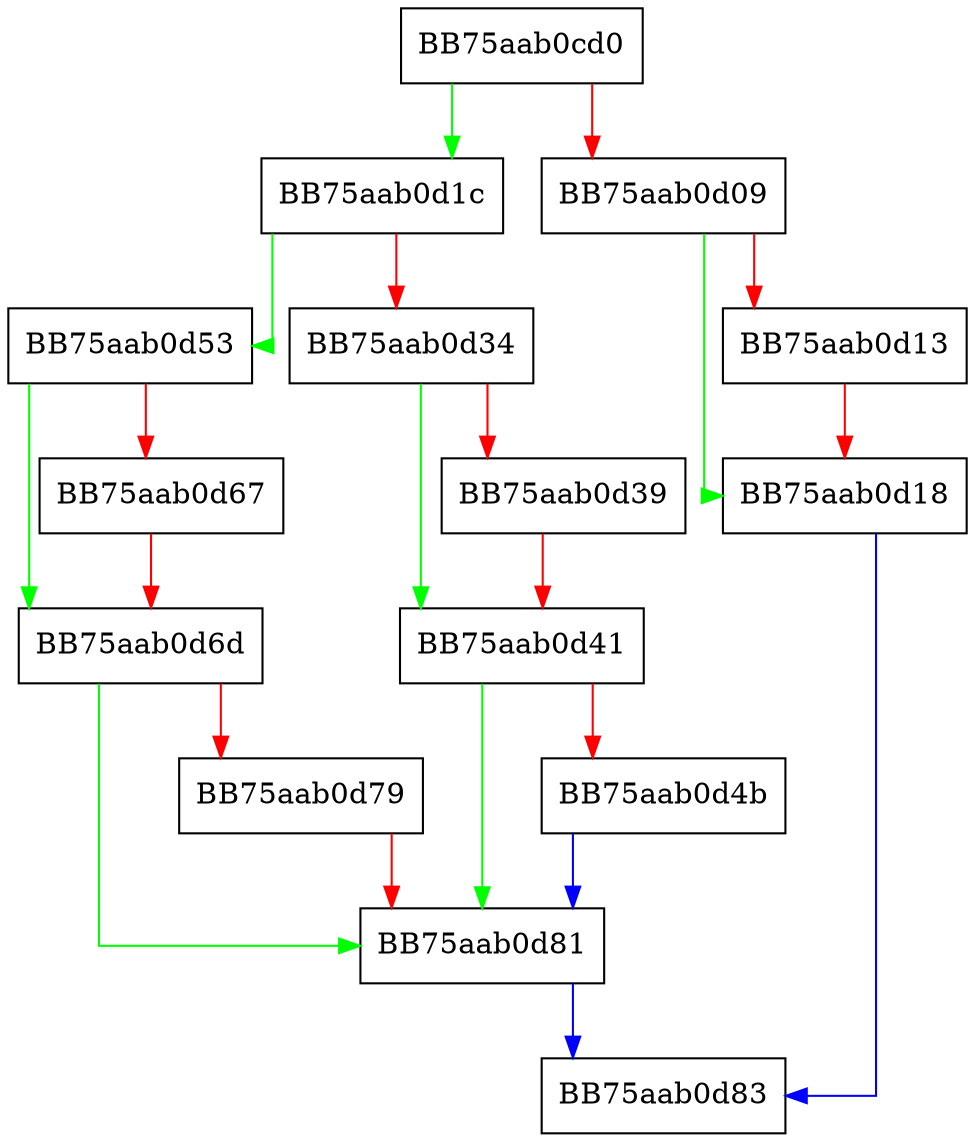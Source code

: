 digraph LoadInboxOffreg {
  node [shape="box"];
  graph [splines=ortho];
  BB75aab0cd0 -> BB75aab0d1c [color="green"];
  BB75aab0cd0 -> BB75aab0d09 [color="red"];
  BB75aab0d09 -> BB75aab0d18 [color="green"];
  BB75aab0d09 -> BB75aab0d13 [color="red"];
  BB75aab0d13 -> BB75aab0d18 [color="red"];
  BB75aab0d18 -> BB75aab0d83 [color="blue"];
  BB75aab0d1c -> BB75aab0d53 [color="green"];
  BB75aab0d1c -> BB75aab0d34 [color="red"];
  BB75aab0d34 -> BB75aab0d41 [color="green"];
  BB75aab0d34 -> BB75aab0d39 [color="red"];
  BB75aab0d39 -> BB75aab0d41 [color="red"];
  BB75aab0d41 -> BB75aab0d81 [color="green"];
  BB75aab0d41 -> BB75aab0d4b [color="red"];
  BB75aab0d4b -> BB75aab0d81 [color="blue"];
  BB75aab0d53 -> BB75aab0d6d [color="green"];
  BB75aab0d53 -> BB75aab0d67 [color="red"];
  BB75aab0d67 -> BB75aab0d6d [color="red"];
  BB75aab0d6d -> BB75aab0d81 [color="green"];
  BB75aab0d6d -> BB75aab0d79 [color="red"];
  BB75aab0d79 -> BB75aab0d81 [color="red"];
  BB75aab0d81 -> BB75aab0d83 [color="blue"];
}
